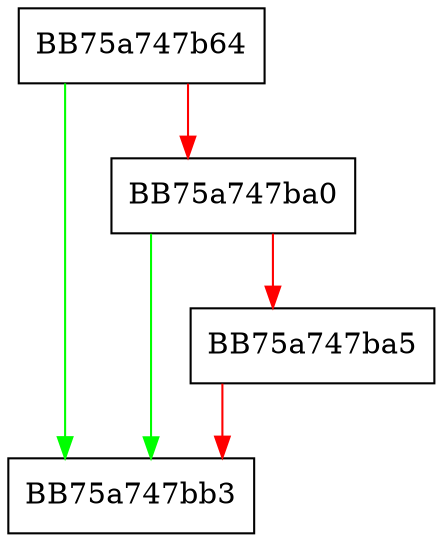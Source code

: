 digraph log_message {
  node [shape="box"];
  graph [splines=ortho];
  BB75a747b64 -> BB75a747bb3 [color="green"];
  BB75a747b64 -> BB75a747ba0 [color="red"];
  BB75a747ba0 -> BB75a747bb3 [color="green"];
  BB75a747ba0 -> BB75a747ba5 [color="red"];
  BB75a747ba5 -> BB75a747bb3 [color="red"];
}